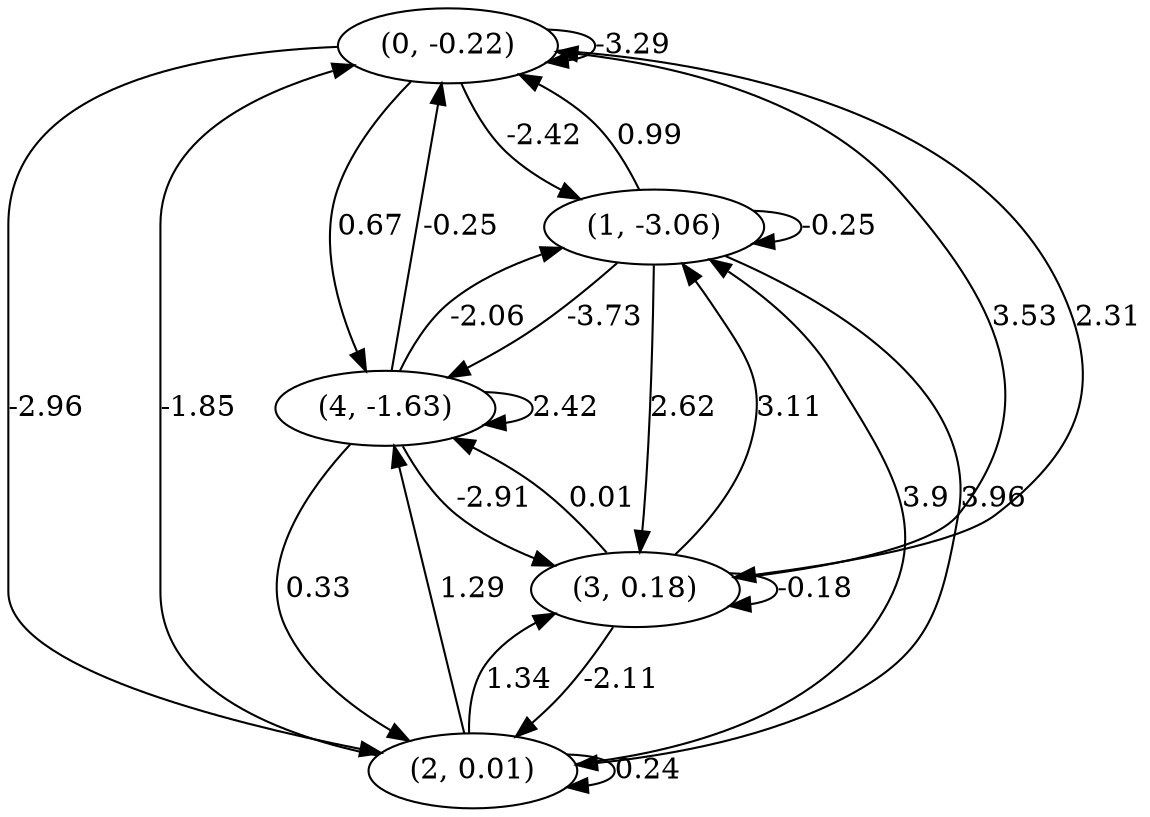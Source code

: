 digraph {
    0 [ label = "(0, -0.22)" ]
    1 [ label = "(1, -3.06)" ]
    2 [ label = "(2, 0.01)" ]
    3 [ label = "(3, 0.18)" ]
    4 [ label = "(4, -1.63)" ]
    0 -> 0 [ label = "-3.29" ]
    1 -> 1 [ label = "-0.25" ]
    2 -> 2 [ label = "0.24" ]
    3 -> 3 [ label = "-0.18" ]
    4 -> 4 [ label = "2.42" ]
    1 -> 0 [ label = "0.99" ]
    2 -> 0 [ label = "-1.85" ]
    3 -> 0 [ label = "3.53" ]
    4 -> 0 [ label = "-0.25" ]
    0 -> 1 [ label = "-2.42" ]
    2 -> 1 [ label = "3.9" ]
    3 -> 1 [ label = "3.11" ]
    4 -> 1 [ label = "-2.06" ]
    0 -> 2 [ label = "-2.96" ]
    1 -> 2 [ label = "3.96" ]
    3 -> 2 [ label = "-2.11" ]
    4 -> 2 [ label = "0.33" ]
    0 -> 3 [ label = "2.31" ]
    1 -> 3 [ label = "2.62" ]
    2 -> 3 [ label = "1.34" ]
    4 -> 3 [ label = "-2.91" ]
    0 -> 4 [ label = "0.67" ]
    1 -> 4 [ label = "-3.73" ]
    2 -> 4 [ label = "1.29" ]
    3 -> 4 [ label = "0.01" ]
}

